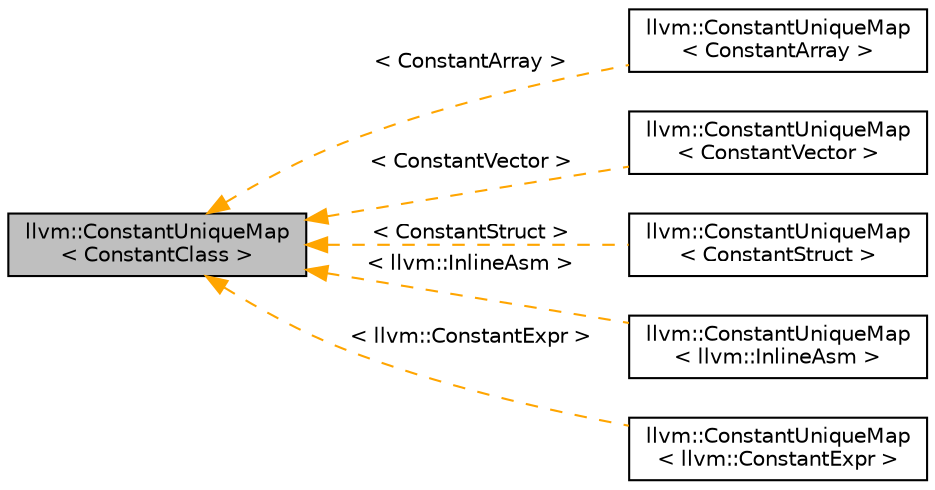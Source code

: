 digraph "llvm::ConstantUniqueMap&lt; ConstantClass &gt;"
{
 // LATEX_PDF_SIZE
  bgcolor="transparent";
  edge [fontname="Helvetica",fontsize="10",labelfontname="Helvetica",labelfontsize="10"];
  node [fontname="Helvetica",fontsize="10",shape=record];
  rankdir="LR";
  Node1 [label="llvm::ConstantUniqueMap\l\< ConstantClass \>",height=0.2,width=0.4,color="black", fillcolor="grey75", style="filled", fontcolor="black",tooltip=" "];
  Node1 -> Node2 [dir="back",color="orange",fontsize="10",style="dashed",label=" \< ConstantArray \>" ,fontname="Helvetica"];
  Node2 [label="llvm::ConstantUniqueMap\l\< ConstantArray \>",height=0.2,width=0.4,color="black",URL="$classllvm_1_1ConstantUniqueMap.html",tooltip=" "];
  Node1 -> Node3 [dir="back",color="orange",fontsize="10",style="dashed",label=" \< ConstantVector \>" ,fontname="Helvetica"];
  Node3 [label="llvm::ConstantUniqueMap\l\< ConstantVector \>",height=0.2,width=0.4,color="black",URL="$classllvm_1_1ConstantUniqueMap.html",tooltip=" "];
  Node1 -> Node4 [dir="back",color="orange",fontsize="10",style="dashed",label=" \< ConstantStruct \>" ,fontname="Helvetica"];
  Node4 [label="llvm::ConstantUniqueMap\l\< ConstantStruct \>",height=0.2,width=0.4,color="black",URL="$classllvm_1_1ConstantUniqueMap.html",tooltip=" "];
  Node1 -> Node5 [dir="back",color="orange",fontsize="10",style="dashed",label=" \< llvm::InlineAsm \>" ,fontname="Helvetica"];
  Node5 [label="llvm::ConstantUniqueMap\l\< llvm::InlineAsm \>",height=0.2,width=0.4,color="black",URL="$classllvm_1_1ConstantUniqueMap.html",tooltip=" "];
  Node1 -> Node6 [dir="back",color="orange",fontsize="10",style="dashed",label=" \< llvm::ConstantExpr \>" ,fontname="Helvetica"];
  Node6 [label="llvm::ConstantUniqueMap\l\< llvm::ConstantExpr \>",height=0.2,width=0.4,color="black",URL="$classllvm_1_1ConstantUniqueMap.html",tooltip=" "];
}
